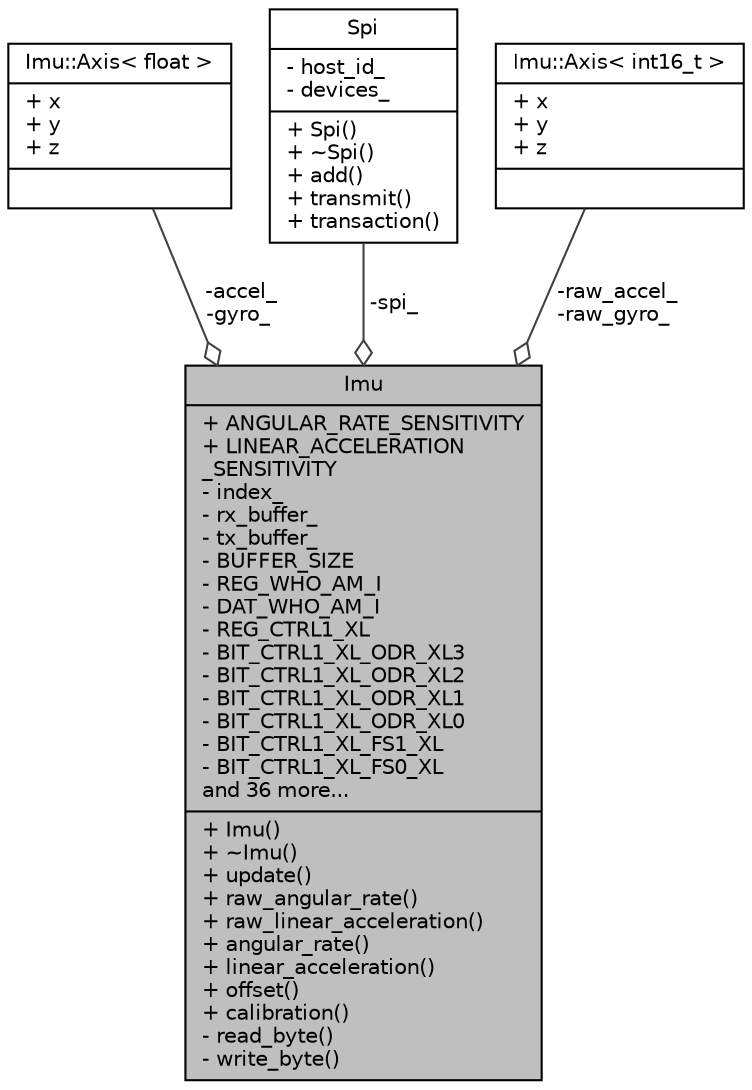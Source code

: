 digraph "Imu"
{
 // LATEX_PDF_SIZE
  edge [fontname="Helvetica",fontsize="10",labelfontname="Helvetica",labelfontsize="10"];
  node [fontname="Helvetica",fontsize="10",shape=record];
  Node1 [label="{Imu\n|+ ANGULAR_RATE_SENSITIVITY\l+ LINEAR_ACCELERATION\l_SENSITIVITY\l- index_\l- rx_buffer_\l- tx_buffer_\l- BUFFER_SIZE\l- REG_WHO_AM_I\l- DAT_WHO_AM_I\l- REG_CTRL1_XL\l- BIT_CTRL1_XL_ODR_XL3\l- BIT_CTRL1_XL_ODR_XL2\l- BIT_CTRL1_XL_ODR_XL1\l- BIT_CTRL1_XL_ODR_XL0\l- BIT_CTRL1_XL_FS1_XL\l- BIT_CTRL1_XL_FS0_XL\land 36 more...\l|+ Imu()\l+ ~Imu()\l+ update()\l+ raw_angular_rate()\l+ raw_linear_acceleration()\l+ angular_rate()\l+ linear_acceleration()\l+ offset()\l+ calibration()\l- read_byte()\l- write_byte()\l}",height=0.2,width=0.4,color="black", fillcolor="grey75", style="filled", fontcolor="black",tooltip=" "];
  Node2 -> Node1 [color="grey25",fontsize="10",style="solid",label=" -accel_\n-gyro_" ,arrowhead="odiamond",fontname="Helvetica"];
  Node2 [label="{Imu::Axis\< float \>\n|+ x\l+ y\l+ z\l|}",height=0.2,width=0.4,color="black", fillcolor="white", style="filled",URL="$structImu_1_1Axis.html",tooltip=" "];
  Node3 -> Node1 [color="grey25",fontsize="10",style="solid",label=" -spi_" ,arrowhead="odiamond",fontname="Helvetica"];
  Node3 [label="{Spi\n|- host_id_\l- devices_\l|+ Spi()\l+ ~Spi()\l+ add()\l+ transmit()\l+ transaction()\l}",height=0.2,width=0.4,color="black", fillcolor="white", style="filled",URL="$classSpi.html",tooltip=" "];
  Node4 -> Node1 [color="grey25",fontsize="10",style="solid",label=" -raw_accel_\n-raw_gyro_" ,arrowhead="odiamond",fontname="Helvetica"];
  Node4 [label="{Imu::Axis\< int16_t \>\n|+ x\l+ y\l+ z\l|}",height=0.2,width=0.4,color="black", fillcolor="white", style="filled",URL="$structImu_1_1Axis.html",tooltip=" "];
}
